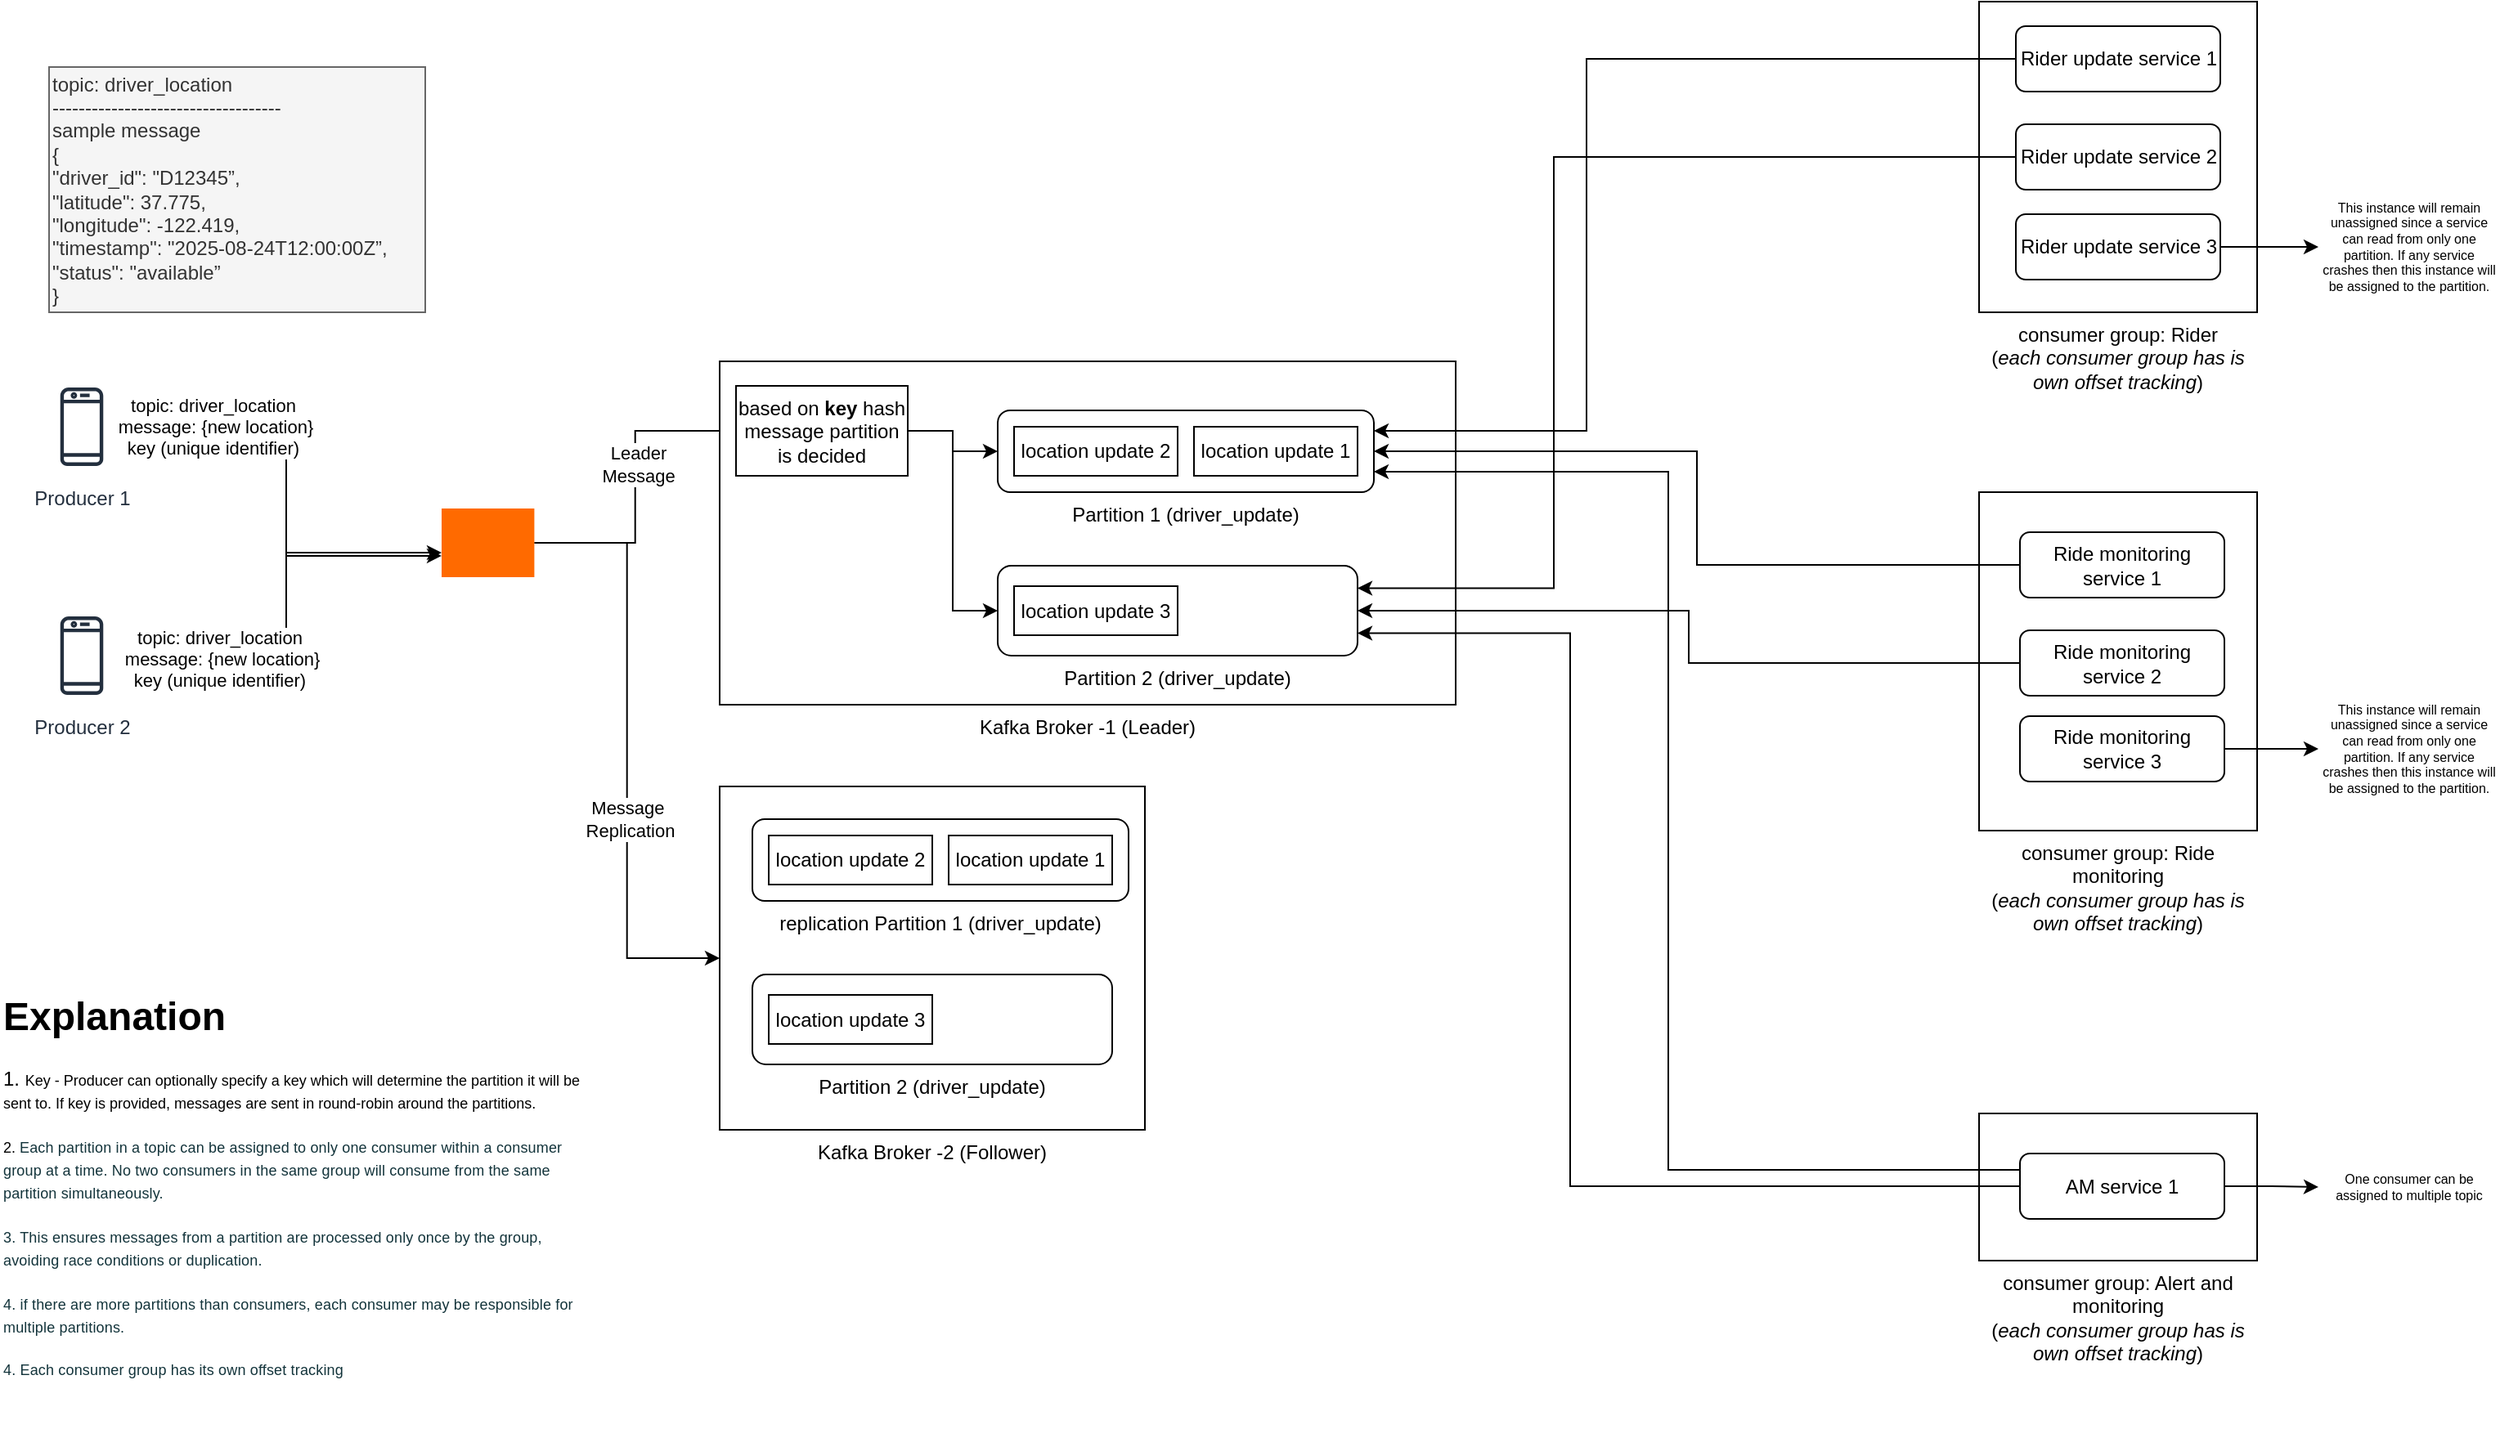 <mxfile version="28.1.1">
  <diagram name="Page-1" id="e7e014a7-5840-1c2e-5031-d8a46d1fe8dd">
    <mxGraphModel dx="1884" dy="828" grid="1" gridSize="10" guides="1" tooltips="1" connect="1" arrows="1" fold="1" page="1" pageScale="1" pageWidth="1169" pageHeight="826" background="none" math="0" shadow="0">
      <root>
        <mxCell id="0" />
        <mxCell id="1" parent="0" />
        <mxCell id="TVOafgB8qqpP3KBz_V3G-1" value="Producer 2" style="sketch=0;outlineConnect=0;fontColor=#232F3E;gradientColor=none;strokeColor=#232F3E;fillColor=#ffffff;dashed=0;verticalLabelPosition=bottom;verticalAlign=top;align=center;html=1;fontSize=12;fontStyle=0;aspect=fixed;shape=mxgraph.aws4.resourceIcon;resIcon=mxgraph.aws4.mobile_client;" parent="1" vertex="1">
          <mxGeometry x="50" y="390" width="60" height="60" as="geometry" />
        </mxCell>
        <mxCell id="TVOafgB8qqpP3KBz_V3G-2" value="Producer 1" style="sketch=0;outlineConnect=0;fontColor=#232F3E;gradientColor=none;strokeColor=#232F3E;fillColor=#ffffff;dashed=0;verticalLabelPosition=bottom;verticalAlign=top;align=center;html=1;fontSize=12;fontStyle=0;aspect=fixed;shape=mxgraph.aws4.resourceIcon;resIcon=mxgraph.aws4.mobile_client;" parent="1" vertex="1">
          <mxGeometry x="50" y="250" width="60" height="60" as="geometry" />
        </mxCell>
        <mxCell id="TVOafgB8qqpP3KBz_V3G-4" value="&lt;h1 style=&quot;margin-top: 0px;&quot;&gt;Explanation&lt;/h1&gt;&lt;p&gt;1. &lt;font face=&quot;Helvetica&quot;&gt;&lt;span style=&quot;font-size: 9px;&quot;&gt;Key - Producer can optionally specify a key which will determine the partition it will be sent to. If key is provided, messages are sent in round-robin around the partitions.&lt;/span&gt;&lt;/font&gt;&lt;/p&gt;&lt;p&gt;&lt;font face=&quot;Helvetica&quot; style=&quot;font-size: 9px;&quot;&gt;2.&amp;nbsp;&lt;/font&gt;&lt;span style=&quot;caret-color: oklch(0.304 0.04 213.68); color: oklch(0.304 0.04 213.68); font-size: 9px; letter-spacing: 0.08px;&quot;&gt;Each partition in a topic can be assigned to only one consumer within a consumer group at a time. No two consumers in the same group will consume from the same partition simultaneously.&lt;/span&gt;&lt;/p&gt;&lt;p&gt;&lt;span style=&quot;font-size: 9px; caret-color: oklch(0.304 0.04 213.68); color: oklch(0.304 0.04 213.68); letter-spacing: 0.08px;&quot;&gt;3. This ensures messages from a partition are processed only once by the group, avoiding race conditions or duplication.&lt;/span&gt;&lt;/p&gt;&lt;p&gt;&lt;span style=&quot;font-size: 9px; caret-color: oklch(0.304 0.04 213.68); color: oklch(0.304 0.04 213.68); letter-spacing: 0.08px;&quot;&gt;4.&amp;nbsp;if there are more partitions than consumers, each consumer may be responsible for multiple partitions.&lt;/span&gt;&lt;/p&gt;&lt;p&gt;&lt;span style=&quot;font-size: 9px; caret-color: oklch(0.304 0.04 213.68); color: oklch(0.304 0.04 213.68); letter-spacing: 0.08px;&quot;&gt;&lt;span style=&quot;letter-spacing: 0.08px;&quot;&gt;4.&amp;nbsp;Each consumer group has its own offset tracking&lt;/span&gt;&lt;br&gt;&lt;/span&gt;&lt;/p&gt;" style="text;html=1;whiteSpace=wrap;overflow=hidden;rounded=0;" parent="1" vertex="1">
          <mxGeometry x="30" y="620" width="360" height="280" as="geometry" />
        </mxCell>
        <mxCell id="lLBicBCrKUUR64lAWKpi-7" style="edgeStyle=orthogonalEdgeStyle;rounded=0;orthogonalLoop=1;jettySize=auto;html=1;entryX=0;entryY=0.5;entryDx=0;entryDy=0;" parent="1" source="lLBicBCrKUUR64lAWKpi-1" target="lLBicBCrKUUR64lAWKpi-25" edge="1">
          <mxGeometry relative="1" as="geometry" />
        </mxCell>
        <mxCell id="lLBicBCrKUUR64lAWKpi-21" value="Leader&lt;div&gt;Message&lt;/div&gt;" style="edgeLabel;html=1;align=center;verticalAlign=middle;resizable=0;points=[];" parent="lLBicBCrKUUR64lAWKpi-7" vertex="1" connectable="0">
          <mxGeometry x="0.184" y="-1" relative="1" as="geometry">
            <mxPoint y="4" as="offset" />
          </mxGeometry>
        </mxCell>
        <mxCell id="lLBicBCrKUUR64lAWKpi-20" style="edgeStyle=orthogonalEdgeStyle;rounded=0;orthogonalLoop=1;jettySize=auto;html=1;entryX=0;entryY=0.5;entryDx=0;entryDy=0;" parent="1" source="lLBicBCrKUUR64lAWKpi-1" target="lLBicBCrKUUR64lAWKpi-14" edge="1">
          <mxGeometry relative="1" as="geometry" />
        </mxCell>
        <mxCell id="lLBicBCrKUUR64lAWKpi-23" value="Message&amp;nbsp;&lt;div&gt;Replication&lt;/div&gt;" style="edgeLabel;html=1;align=center;verticalAlign=middle;resizable=0;points=[];" parent="lLBicBCrKUUR64lAWKpi-20" vertex="1" connectable="0">
          <mxGeometry x="0.229" y="1" relative="1" as="geometry">
            <mxPoint as="offset" />
          </mxGeometry>
        </mxCell>
        <mxCell id="lLBicBCrKUUR64lAWKpi-1" value="" style="points=[];aspect=fixed;html=1;align=center;shadow=0;dashed=0;fillColor=#FF6A00;strokeColor=none;shape=mxgraph.alibaba_cloud.kafka;" parent="1" vertex="1">
          <mxGeometry x="300" y="330" width="56.7" height="42" as="geometry" />
        </mxCell>
        <mxCell id="lLBicBCrKUUR64lAWKpi-2" style="edgeStyle=orthogonalEdgeStyle;rounded=0;orthogonalLoop=1;jettySize=auto;html=1;entryX=0;entryY=0.69;entryDx=0;entryDy=0;entryPerimeter=0;" parent="1" source="TVOafgB8qqpP3KBz_V3G-2" target="lLBicBCrKUUR64lAWKpi-1" edge="1">
          <mxGeometry relative="1" as="geometry" />
        </mxCell>
        <mxCell id="lLBicBCrKUUR64lAWKpi-5" value="&lt;div&gt;topic: driver_location&lt;/div&gt;&amp;nbsp;message: {new location}&lt;div&gt;key (unique identifier)&lt;/div&gt;" style="edgeLabel;html=1;align=center;verticalAlign=middle;resizable=0;points=[];" parent="lLBicBCrKUUR64lAWKpi-2" vertex="1" connectable="0">
          <mxGeometry x="-0.628" relative="1" as="geometry">
            <mxPoint as="offset" />
          </mxGeometry>
        </mxCell>
        <mxCell id="lLBicBCrKUUR64lAWKpi-3" style="edgeStyle=orthogonalEdgeStyle;rounded=0;orthogonalLoop=1;jettySize=auto;html=1;entryX=0;entryY=0.643;entryDx=0;entryDy=0;entryPerimeter=0;" parent="1" source="TVOafgB8qqpP3KBz_V3G-1" target="lLBicBCrKUUR64lAWKpi-1" edge="1">
          <mxGeometry relative="1" as="geometry" />
        </mxCell>
        <mxCell id="lLBicBCrKUUR64lAWKpi-4" value="topic: driver_location&lt;div&gt;&amp;nbsp;message: {new location}&lt;br&gt;&lt;/div&gt;&lt;div&gt;key (unique identifier)&lt;/div&gt;" style="edgeLabel;html=1;align=center;verticalAlign=middle;resizable=0;points=[];" parent="lLBicBCrKUUR64lAWKpi-3" vertex="1" connectable="0">
          <mxGeometry x="-0.573" y="-2" relative="1" as="geometry">
            <mxPoint as="offset" />
          </mxGeometry>
        </mxCell>
        <mxCell id="lLBicBCrKUUR64lAWKpi-6" value="Kafka Broker -1 (Leader)" style="rounded=0;whiteSpace=wrap;html=1;labelPosition=center;verticalLabelPosition=bottom;align=center;verticalAlign=top;" parent="1" vertex="1">
          <mxGeometry x="470" y="240" width="450" height="210" as="geometry" />
        </mxCell>
        <mxCell id="lLBicBCrKUUR64lAWKpi-8" value="Partition 1 (driver_update)" style="rounded=1;whiteSpace=wrap;html=1;verticalAlign=top;labelPosition=center;verticalLabelPosition=bottom;align=center;" parent="1" vertex="1">
          <mxGeometry x="640" y="270" width="230" height="50" as="geometry" />
        </mxCell>
        <mxCell id="lLBicBCrKUUR64lAWKpi-9" value="Partition 2 (driver_update)" style="rounded=1;whiteSpace=wrap;html=1;verticalAlign=top;labelPosition=center;verticalLabelPosition=bottom;align=center;" parent="1" vertex="1">
          <mxGeometry x="640" y="365" width="220" height="55" as="geometry" />
        </mxCell>
        <mxCell id="lLBicBCrKUUR64lAWKpi-10" value="location update 2" style="rounded=0;whiteSpace=wrap;html=1;" parent="1" vertex="1">
          <mxGeometry x="650" y="280" width="100" height="30" as="geometry" />
        </mxCell>
        <mxCell id="lLBicBCrKUUR64lAWKpi-11" value="location update 1" style="rounded=0;whiteSpace=wrap;html=1;" parent="1" vertex="1">
          <mxGeometry x="760" y="280" width="100" height="30" as="geometry" />
        </mxCell>
        <mxCell id="lLBicBCrKUUR64lAWKpi-12" value="location update 3" style="rounded=0;whiteSpace=wrap;html=1;" parent="1" vertex="1">
          <mxGeometry x="650" y="377.5" width="100" height="30" as="geometry" />
        </mxCell>
        <mxCell id="lLBicBCrKUUR64lAWKpi-14" value="Kafka Broker -2 (Follower)" style="rounded=0;whiteSpace=wrap;html=1;labelPosition=center;verticalLabelPosition=bottom;align=center;verticalAlign=top;" parent="1" vertex="1">
          <mxGeometry x="470" y="500" width="260" height="210" as="geometry" />
        </mxCell>
        <mxCell id="lLBicBCrKUUR64lAWKpi-15" value="replication Partition 1 (driver_update)" style="rounded=1;whiteSpace=wrap;html=1;verticalAlign=top;labelPosition=center;verticalLabelPosition=bottom;align=center;" parent="1" vertex="1">
          <mxGeometry x="490" y="520" width="230" height="50" as="geometry" />
        </mxCell>
        <mxCell id="lLBicBCrKUUR64lAWKpi-16" value="Partition 2 (driver_update)" style="rounded=1;whiteSpace=wrap;html=1;verticalAlign=top;labelPosition=center;verticalLabelPosition=bottom;align=center;" parent="1" vertex="1">
          <mxGeometry x="490" y="615" width="220" height="55" as="geometry" />
        </mxCell>
        <mxCell id="lLBicBCrKUUR64lAWKpi-17" value="location update 2" style="rounded=0;whiteSpace=wrap;html=1;" parent="1" vertex="1">
          <mxGeometry x="500" y="530" width="100" height="30" as="geometry" />
        </mxCell>
        <mxCell id="lLBicBCrKUUR64lAWKpi-18" value="location update 1" style="rounded=0;whiteSpace=wrap;html=1;" parent="1" vertex="1">
          <mxGeometry x="610" y="530" width="100" height="30" as="geometry" />
        </mxCell>
        <mxCell id="lLBicBCrKUUR64lAWKpi-19" value="location update 3" style="rounded=0;whiteSpace=wrap;html=1;" parent="1" vertex="1">
          <mxGeometry x="500" y="627.5" width="100" height="30" as="geometry" />
        </mxCell>
        <mxCell id="lLBicBCrKUUR64lAWKpi-27" style="edgeStyle=orthogonalEdgeStyle;rounded=0;orthogonalLoop=1;jettySize=auto;html=1;entryX=0;entryY=0.5;entryDx=0;entryDy=0;" parent="1" source="lLBicBCrKUUR64lAWKpi-25" target="lLBicBCrKUUR64lAWKpi-8" edge="1">
          <mxGeometry relative="1" as="geometry" />
        </mxCell>
        <mxCell id="lLBicBCrKUUR64lAWKpi-28" style="edgeStyle=orthogonalEdgeStyle;rounded=0;orthogonalLoop=1;jettySize=auto;html=1;exitX=1;exitY=0.5;exitDx=0;exitDy=0;entryX=0;entryY=0.5;entryDx=0;entryDy=0;" parent="1" source="lLBicBCrKUUR64lAWKpi-25" target="lLBicBCrKUUR64lAWKpi-9" edge="1">
          <mxGeometry relative="1" as="geometry" />
        </mxCell>
        <mxCell id="lLBicBCrKUUR64lAWKpi-25" value="based on &lt;b&gt;key&lt;/b&gt; hash message partition is decided" style="rounded=0;whiteSpace=wrap;html=1;" parent="1" vertex="1">
          <mxGeometry x="480" y="255" width="105" height="55" as="geometry" />
        </mxCell>
        <mxCell id="lLBicBCrKUUR64lAWKpi-29" value="consumer group: Rider&lt;div&gt;(&lt;i&gt;each consumer group has is own offset tracking&lt;/i&gt;)&lt;br&gt;&lt;/div&gt;" style="rounded=0;whiteSpace=wrap;html=1;labelPosition=center;verticalLabelPosition=bottom;align=center;verticalAlign=top;" parent="1" vertex="1">
          <mxGeometry x="1240" y="20" width="170" height="190" as="geometry" />
        </mxCell>
        <mxCell id="lLBicBCrKUUR64lAWKpi-30" value="consumer group: Ride monitoring&lt;div&gt;(&lt;i&gt;each consumer group has is own offset tracking&lt;/i&gt;)&lt;/div&gt;" style="rounded=0;whiteSpace=wrap;html=1;labelPosition=center;verticalLabelPosition=bottom;align=center;verticalAlign=top;" parent="1" vertex="1">
          <mxGeometry x="1240" y="320" width="170" height="207" as="geometry" />
        </mxCell>
        <mxCell id="lLBicBCrKUUR64lAWKpi-37" style="edgeStyle=orthogonalEdgeStyle;rounded=0;orthogonalLoop=1;jettySize=auto;html=1;entryX=1;entryY=0.25;entryDx=0;entryDy=0;" parent="1" source="lLBicBCrKUUR64lAWKpi-31" target="lLBicBCrKUUR64lAWKpi-8" edge="1">
          <mxGeometry relative="1" as="geometry">
            <Array as="points">
              <mxPoint x="1000" y="55" />
              <mxPoint x="1000" y="283" />
            </Array>
          </mxGeometry>
        </mxCell>
        <mxCell id="lLBicBCrKUUR64lAWKpi-31" value="Rider update service 1" style="rounded=1;whiteSpace=wrap;html=1;" parent="1" vertex="1">
          <mxGeometry x="1262.5" y="35" width="125" height="40" as="geometry" />
        </mxCell>
        <mxCell id="lLBicBCrKUUR64lAWKpi-38" style="edgeStyle=orthogonalEdgeStyle;rounded=0;orthogonalLoop=1;jettySize=auto;html=1;entryX=1;entryY=0.25;entryDx=0;entryDy=0;exitX=0;exitY=0.5;exitDx=0;exitDy=0;" parent="1" source="lLBicBCrKUUR64lAWKpi-32" target="lLBicBCrKUUR64lAWKpi-9" edge="1">
          <mxGeometry relative="1" as="geometry">
            <Array as="points">
              <mxPoint x="980" y="115" />
              <mxPoint x="980" y="379" />
            </Array>
          </mxGeometry>
        </mxCell>
        <mxCell id="lLBicBCrKUUR64lAWKpi-32" value="Rider update service 2" style="rounded=1;whiteSpace=wrap;html=1;" parent="1" vertex="1">
          <mxGeometry x="1262.5" y="95" width="125" height="40" as="geometry" />
        </mxCell>
        <mxCell id="lLBicBCrKUUR64lAWKpi-39" style="edgeStyle=orthogonalEdgeStyle;rounded=0;orthogonalLoop=1;jettySize=auto;html=1;entryX=1;entryY=0.5;entryDx=0;entryDy=0;" parent="1" source="lLBicBCrKUUR64lAWKpi-33" target="lLBicBCrKUUR64lAWKpi-8" edge="1">
          <mxGeometry relative="1" as="geometry" />
        </mxCell>
        <mxCell id="lLBicBCrKUUR64lAWKpi-33" value="Ride monitoring service 1" style="rounded=1;whiteSpace=wrap;html=1;" parent="1" vertex="1">
          <mxGeometry x="1265" y="344.5" width="125" height="40" as="geometry" />
        </mxCell>
        <mxCell id="lLBicBCrKUUR64lAWKpi-40" style="edgeStyle=orthogonalEdgeStyle;rounded=0;orthogonalLoop=1;jettySize=auto;html=1;entryX=1;entryY=0.5;entryDx=0;entryDy=0;" parent="1" source="lLBicBCrKUUR64lAWKpi-34" target="lLBicBCrKUUR64lAWKpi-9" edge="1">
          <mxGeometry relative="1" as="geometry" />
        </mxCell>
        <mxCell id="lLBicBCrKUUR64lAWKpi-34" value="Ride monitoring service 2" style="rounded=1;whiteSpace=wrap;html=1;" parent="1" vertex="1">
          <mxGeometry x="1265" y="404.5" width="125" height="40" as="geometry" />
        </mxCell>
        <mxCell id="lLBicBCrKUUR64lAWKpi-52" style="edgeStyle=orthogonalEdgeStyle;rounded=0;orthogonalLoop=1;jettySize=auto;html=1;entryX=0;entryY=0.5;entryDx=0;entryDy=0;" parent="1" source="lLBicBCrKUUR64lAWKpi-41" target="lLBicBCrKUUR64lAWKpi-51" edge="1">
          <mxGeometry relative="1" as="geometry" />
        </mxCell>
        <mxCell id="lLBicBCrKUUR64lAWKpi-41" value="Ride monitoring service 3" style="rounded=1;whiteSpace=wrap;html=1;" parent="1" vertex="1">
          <mxGeometry x="1265" y="457" width="125" height="40" as="geometry" />
        </mxCell>
        <mxCell id="lLBicBCrKUUR64lAWKpi-50" style="edgeStyle=orthogonalEdgeStyle;rounded=0;orthogonalLoop=1;jettySize=auto;html=1;" parent="1" source="lLBicBCrKUUR64lAWKpi-42" target="lLBicBCrKUUR64lAWKpi-49" edge="1">
          <mxGeometry relative="1" as="geometry" />
        </mxCell>
        <mxCell id="lLBicBCrKUUR64lAWKpi-42" value="Rider update service 3" style="rounded=1;whiteSpace=wrap;html=1;" parent="1" vertex="1">
          <mxGeometry x="1262.5" y="150" width="125" height="40" as="geometry" />
        </mxCell>
        <mxCell id="lLBicBCrKUUR64lAWKpi-49" value="This instance will remain unassigned since a service can read from only one partition. If any service crashes then this instance will be assigned to the partition." style="text;html=1;align=center;verticalAlign=middle;whiteSpace=wrap;rounded=0;fontSize=8;" parent="1" vertex="1">
          <mxGeometry x="1447.5" y="147.5" width="110" height="45" as="geometry" />
        </mxCell>
        <mxCell id="lLBicBCrKUUR64lAWKpi-51" value="This instance will remain unassigned since a service can read from only one partition. If any service crashes then this instance will be assigned to the partition." style="text;html=1;align=center;verticalAlign=middle;whiteSpace=wrap;rounded=0;fontSize=8;" parent="1" vertex="1">
          <mxGeometry x="1447.5" y="454.5" width="110" height="45" as="geometry" />
        </mxCell>
        <mxCell id="gKnV0kYVZpo58JZsmNtU-2" value="&lt;div&gt;topic: driver_location&amp;nbsp;&lt;br&gt;&lt;/div&gt;&lt;div&gt;-----------------------------------&lt;/div&gt;&lt;div&gt;sample message&lt;div&gt;{&amp;nbsp;&lt;div&gt;&quot;driver_id&quot;: &quot;D12345”,&amp;nbsp;&lt;div&gt;&quot;latitude&quot;: 37.775,&amp;nbsp;&lt;/div&gt;&lt;div&gt;&quot;longitude&quot;: -122.419,&amp;nbsp;&lt;/div&gt;&lt;div&gt;&quot;timestamp&quot;: &quot;2025-08-24T12:00:00Z”,&amp;nbsp;&lt;/div&gt;&lt;div&gt;&quot;status&quot;: &quot;available”&amp;nbsp;&lt;/div&gt;&lt;div&gt;}&amp;nbsp;&lt;/div&gt;&lt;/div&gt;&lt;/div&gt;&lt;/div&gt;" style="text;html=1;align=left;verticalAlign=middle;resizable=0;points=[];autosize=1;strokeColor=#666666;fillColor=#f5f5f5;fontColor=#333333;" vertex="1" parent="1">
          <mxGeometry x="60" y="60" width="230" height="150" as="geometry" />
        </mxCell>
        <mxCell id="gKnV0kYVZpo58JZsmNtU-3" value="consumer group: Alert and monitoring&lt;div&gt;(&lt;i&gt;each consumer group has is own offset tracking&lt;/i&gt;)&lt;/div&gt;" style="rounded=0;whiteSpace=wrap;html=1;labelPosition=center;verticalLabelPosition=bottom;align=center;verticalAlign=top;" vertex="1" parent="1">
          <mxGeometry x="1240" y="700" width="170" height="90" as="geometry" />
        </mxCell>
        <mxCell id="gKnV0kYVZpo58JZsmNtU-9" style="edgeStyle=orthogonalEdgeStyle;rounded=0;orthogonalLoop=1;jettySize=auto;html=1;entryX=1;entryY=0.75;entryDx=0;entryDy=0;exitX=0;exitY=0.25;exitDx=0;exitDy=0;" edge="1" parent="1" source="gKnV0kYVZpo58JZsmNtU-4" target="lLBicBCrKUUR64lAWKpi-8">
          <mxGeometry relative="1" as="geometry">
            <Array as="points">
              <mxPoint x="1050" y="735" />
              <mxPoint x="1050" y="308" />
            </Array>
          </mxGeometry>
        </mxCell>
        <mxCell id="gKnV0kYVZpo58JZsmNtU-10" style="edgeStyle=orthogonalEdgeStyle;rounded=0;orthogonalLoop=1;jettySize=auto;html=1;entryX=1;entryY=0.75;entryDx=0;entryDy=0;" edge="1" parent="1" source="gKnV0kYVZpo58JZsmNtU-4" target="lLBicBCrKUUR64lAWKpi-9">
          <mxGeometry relative="1" as="geometry">
            <Array as="points">
              <mxPoint x="990" y="745" />
              <mxPoint x="990" y="406" />
            </Array>
          </mxGeometry>
        </mxCell>
        <mxCell id="gKnV0kYVZpo58JZsmNtU-12" style="edgeStyle=orthogonalEdgeStyle;rounded=0;orthogonalLoop=1;jettySize=auto;html=1;entryX=0;entryY=0.5;entryDx=0;entryDy=0;" edge="1" parent="1" source="gKnV0kYVZpo58JZsmNtU-4" target="gKnV0kYVZpo58JZsmNtU-11">
          <mxGeometry relative="1" as="geometry" />
        </mxCell>
        <mxCell id="gKnV0kYVZpo58JZsmNtU-4" value="AM service 1" style="rounded=1;whiteSpace=wrap;html=1;" vertex="1" parent="1">
          <mxGeometry x="1265" y="724.5" width="125" height="40" as="geometry" />
        </mxCell>
        <mxCell id="gKnV0kYVZpo58JZsmNtU-11" value="One consumer can be assigned to multiple topic" style="text;html=1;align=center;verticalAlign=middle;whiteSpace=wrap;rounded=0;fontSize=8;" vertex="1" parent="1">
          <mxGeometry x="1447.5" y="722.5" width="110" height="45" as="geometry" />
        </mxCell>
      </root>
    </mxGraphModel>
  </diagram>
</mxfile>
